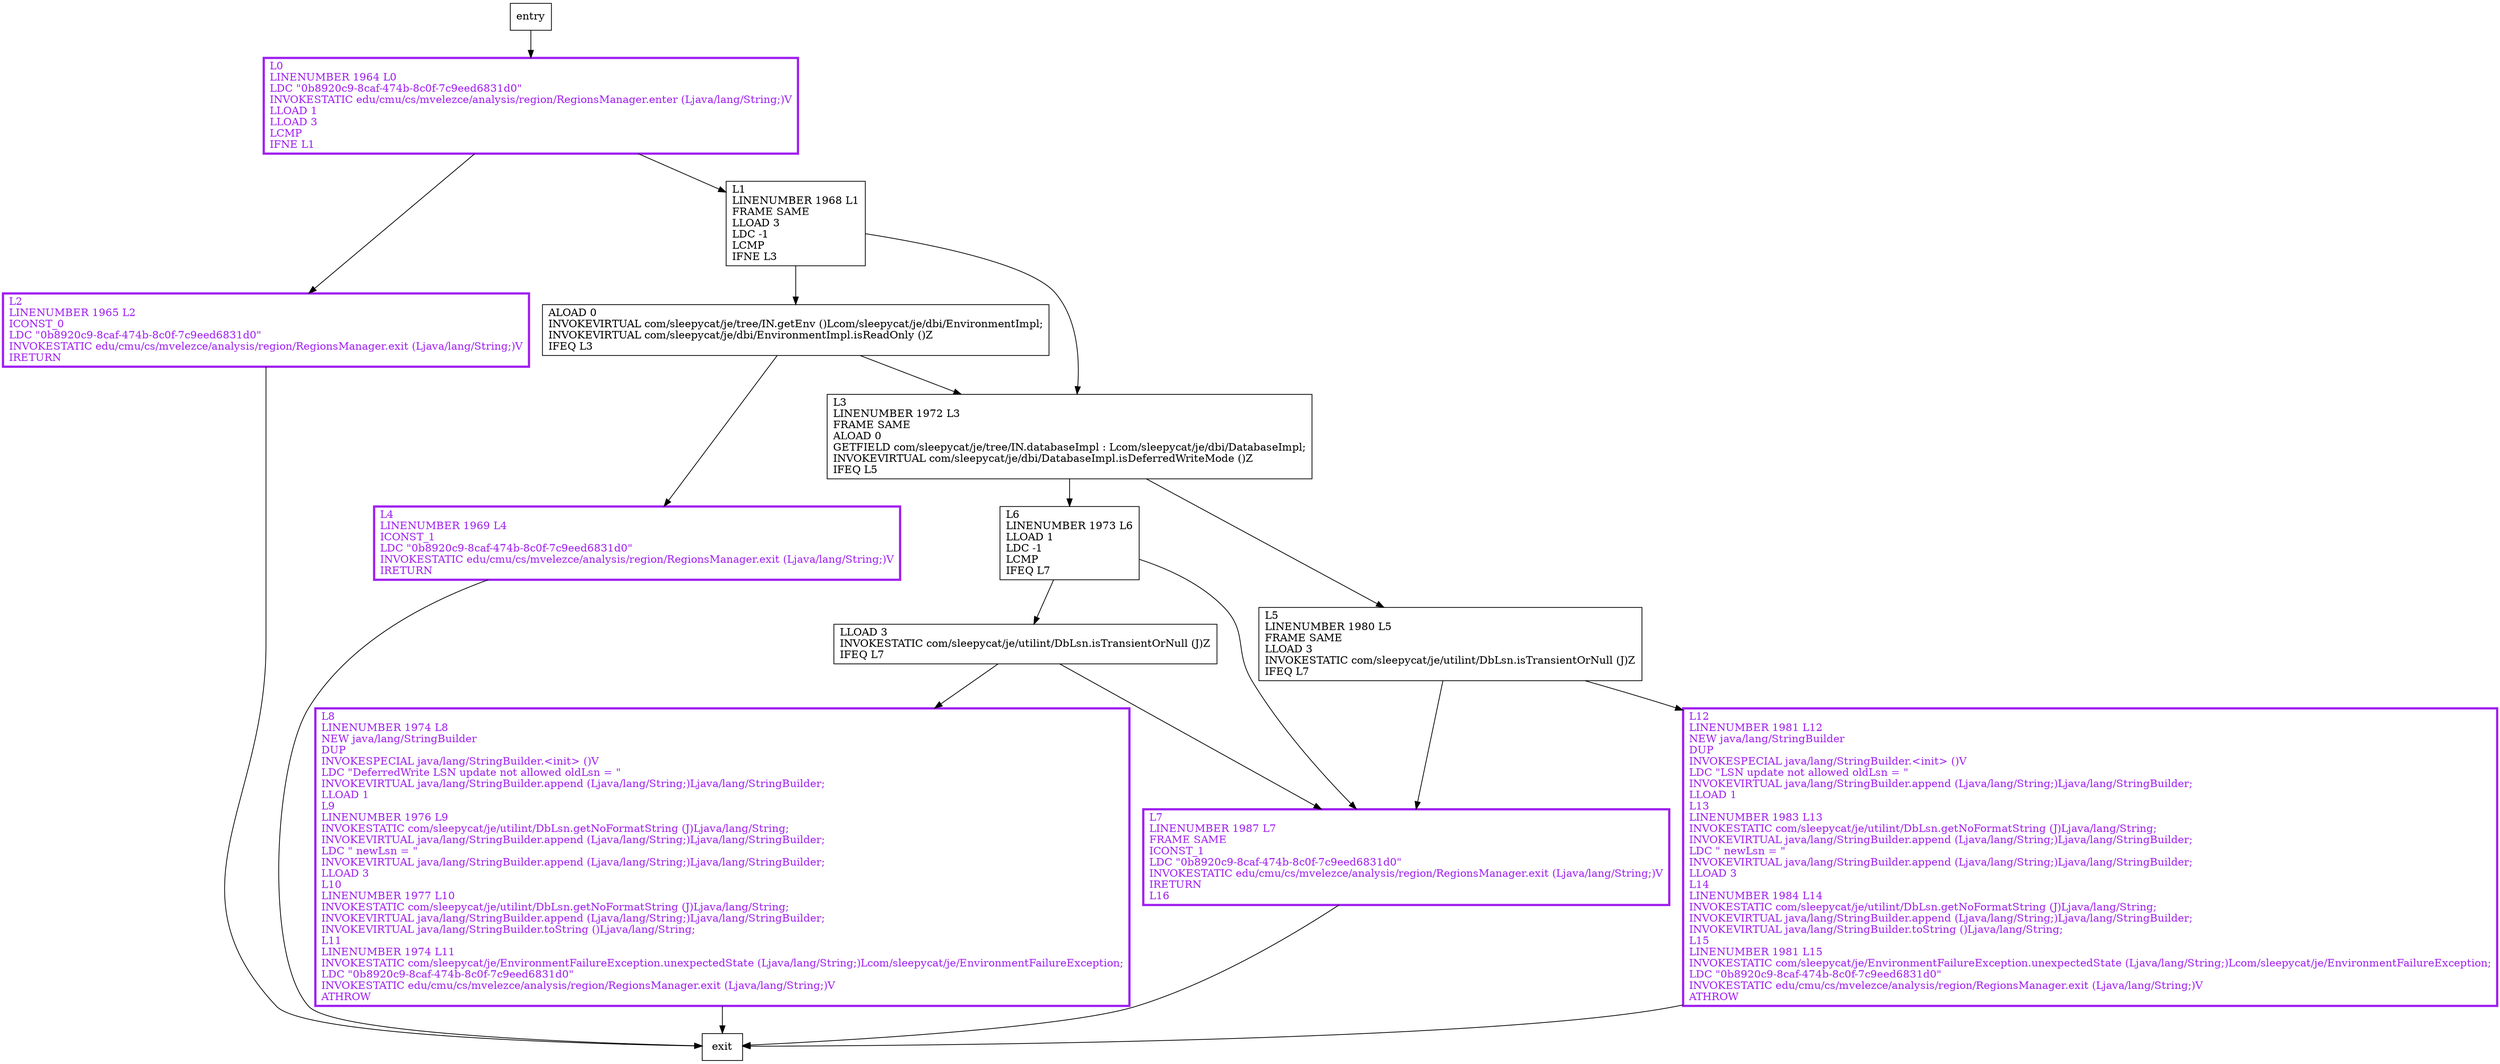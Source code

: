 digraph shouldUpdateLsn {
node [shape=record];
1679663774 [label="L6\lLINENUMBER 1973 L6\lLLOAD 1\lLDC -1\lLCMP\lIFEQ L7\l"];
1243582961 [label="L5\lLINENUMBER 1980 L5\lFRAME SAME\lLLOAD 3\lINVOKESTATIC com/sleepycat/je/utilint/DbLsn.isTransientOrNull (J)Z\lIFEQ L7\l"];
635858608 [label="L2\lLINENUMBER 1965 L2\lICONST_0\lLDC \"0b8920c9-8caf-474b-8c0f-7c9eed6831d0\"\lINVOKESTATIC edu/cmu/cs/mvelezce/analysis/region/RegionsManager.exit (Ljava/lang/String;)V\lIRETURN\l"];
1360489263 [label="L12\lLINENUMBER 1981 L12\lNEW java/lang/StringBuilder\lDUP\lINVOKESPECIAL java/lang/StringBuilder.\<init\> ()V\lLDC \"LSN update not allowed oldLsn = \"\lINVOKEVIRTUAL java/lang/StringBuilder.append (Ljava/lang/String;)Ljava/lang/StringBuilder;\lLLOAD 1\lL13\lLINENUMBER 1983 L13\lINVOKESTATIC com/sleepycat/je/utilint/DbLsn.getNoFormatString (J)Ljava/lang/String;\lINVOKEVIRTUAL java/lang/StringBuilder.append (Ljava/lang/String;)Ljava/lang/StringBuilder;\lLDC \" newLsn = \"\lINVOKEVIRTUAL java/lang/StringBuilder.append (Ljava/lang/String;)Ljava/lang/StringBuilder;\lLLOAD 3\lL14\lLINENUMBER 1984 L14\lINVOKESTATIC com/sleepycat/je/utilint/DbLsn.getNoFormatString (J)Ljava/lang/String;\lINVOKEVIRTUAL java/lang/StringBuilder.append (Ljava/lang/String;)Ljava/lang/StringBuilder;\lINVOKEVIRTUAL java/lang/StringBuilder.toString ()Ljava/lang/String;\lL15\lLINENUMBER 1981 L15\lINVOKESTATIC com/sleepycat/je/EnvironmentFailureException.unexpectedState (Ljava/lang/String;)Lcom/sleepycat/je/EnvironmentFailureException;\lLDC \"0b8920c9-8caf-474b-8c0f-7c9eed6831d0\"\lINVOKESTATIC edu/cmu/cs/mvelezce/analysis/region/RegionsManager.exit (Ljava/lang/String;)V\lATHROW\l"];
1687766714 [label="L3\lLINENUMBER 1972 L3\lFRAME SAME\lALOAD 0\lGETFIELD com/sleepycat/je/tree/IN.databaseImpl : Lcom/sleepycat/je/dbi/DatabaseImpl;\lINVOKEVIRTUAL com/sleepycat/je/dbi/DatabaseImpl.isDeferredWriteMode ()Z\lIFEQ L5\l"];
1477917665 [label="L8\lLINENUMBER 1974 L8\lNEW java/lang/StringBuilder\lDUP\lINVOKESPECIAL java/lang/StringBuilder.\<init\> ()V\lLDC \"DeferredWrite LSN update not allowed oldLsn = \"\lINVOKEVIRTUAL java/lang/StringBuilder.append (Ljava/lang/String;)Ljava/lang/StringBuilder;\lLLOAD 1\lL9\lLINENUMBER 1976 L9\lINVOKESTATIC com/sleepycat/je/utilint/DbLsn.getNoFormatString (J)Ljava/lang/String;\lINVOKEVIRTUAL java/lang/StringBuilder.append (Ljava/lang/String;)Ljava/lang/StringBuilder;\lLDC \" newLsn = \"\lINVOKEVIRTUAL java/lang/StringBuilder.append (Ljava/lang/String;)Ljava/lang/StringBuilder;\lLLOAD 3\lL10\lLINENUMBER 1977 L10\lINVOKESTATIC com/sleepycat/je/utilint/DbLsn.getNoFormatString (J)Ljava/lang/String;\lINVOKEVIRTUAL java/lang/StringBuilder.append (Ljava/lang/String;)Ljava/lang/StringBuilder;\lINVOKEVIRTUAL java/lang/StringBuilder.toString ()Ljava/lang/String;\lL11\lLINENUMBER 1974 L11\lINVOKESTATIC com/sleepycat/je/EnvironmentFailureException.unexpectedState (Ljava/lang/String;)Lcom/sleepycat/je/EnvironmentFailureException;\lLDC \"0b8920c9-8caf-474b-8c0f-7c9eed6831d0\"\lINVOKESTATIC edu/cmu/cs/mvelezce/analysis/region/RegionsManager.exit (Ljava/lang/String;)V\lATHROW\l"];
904301686 [label="ALOAD 0\lINVOKEVIRTUAL com/sleepycat/je/tree/IN.getEnv ()Lcom/sleepycat/je/dbi/EnvironmentImpl;\lINVOKEVIRTUAL com/sleepycat/je/dbi/EnvironmentImpl.isReadOnly ()Z\lIFEQ L3\l"];
791662647 [label="L0\lLINENUMBER 1964 L0\lLDC \"0b8920c9-8caf-474b-8c0f-7c9eed6831d0\"\lINVOKESTATIC edu/cmu/cs/mvelezce/analysis/region/RegionsManager.enter (Ljava/lang/String;)V\lLLOAD 1\lLLOAD 3\lLCMP\lIFNE L1\l"];
1848750031 [label="L7\lLINENUMBER 1987 L7\lFRAME SAME\lICONST_1\lLDC \"0b8920c9-8caf-474b-8c0f-7c9eed6831d0\"\lINVOKESTATIC edu/cmu/cs/mvelezce/analysis/region/RegionsManager.exit (Ljava/lang/String;)V\lIRETURN\lL16\l"];
1553655612 [label="L4\lLINENUMBER 1969 L4\lICONST_1\lLDC \"0b8920c9-8caf-474b-8c0f-7c9eed6831d0\"\lINVOKESTATIC edu/cmu/cs/mvelezce/analysis/region/RegionsManager.exit (Ljava/lang/String;)V\lIRETURN\l"];
1696139095 [label="LLOAD 3\lINVOKESTATIC com/sleepycat/je/utilint/DbLsn.isTransientOrNull (J)Z\lIFEQ L7\l"];
1096095774 [label="L1\lLINENUMBER 1968 L1\lFRAME SAME\lLLOAD 3\lLDC -1\lLCMP\lIFNE L3\l"];
entry;
exit;
1243582961 -> 1360489263;
1243582961 -> 1848750031;
1687766714 -> 1679663774;
1687766714 -> 1243582961;
1477917665 -> exit;
904301686 -> 1687766714;
904301686 -> 1553655612;
791662647 -> 635858608;
791662647 -> 1096095774;
1696139095 -> 1477917665;
1696139095 -> 1848750031;
1679663774 -> 1848750031;
1679663774 -> 1696139095;
entry -> 791662647;
635858608 -> exit;
1360489263 -> exit;
1848750031 -> exit;
1553655612 -> exit;
1096095774 -> 1687766714;
1096095774 -> 904301686;
635858608[fontcolor="purple", penwidth=3, color="purple"];
1360489263[fontcolor="purple", penwidth=3, color="purple"];
1477917665[fontcolor="purple", penwidth=3, color="purple"];
791662647[fontcolor="purple", penwidth=3, color="purple"];
1848750031[fontcolor="purple", penwidth=3, color="purple"];
1553655612[fontcolor="purple", penwidth=3, color="purple"];
}
